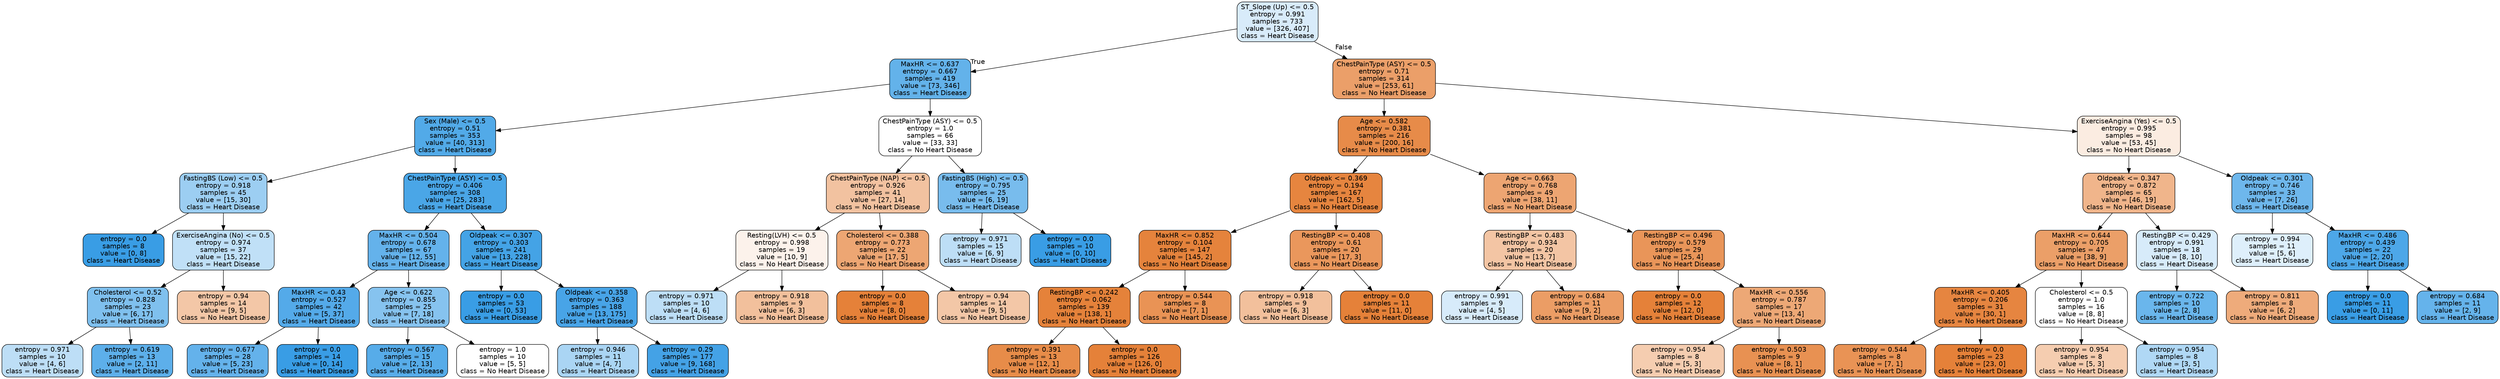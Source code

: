 digraph Tree {
node [shape=box, style="filled, rounded", color="black", fontname="helvetica"] ;
edge [fontname="helvetica"] ;
0 [label="ST_Slope (Up) <= 0.5\nentropy = 0.991\nsamples = 733\nvalue = [326, 407]\nclass = Heart Disease", fillcolor="#d8ebfa"] ;
1 [label="MaxHR <= 0.637\nentropy = 0.667\nsamples = 419\nvalue = [73, 346]\nclass = Heart Disease", fillcolor="#63b2ea"] ;
0 -> 1 [labeldistance=2.5, labelangle=45, headlabel="True"] ;
2 [label="Sex (Male) <= 0.5\nentropy = 0.51\nsamples = 353\nvalue = [40, 313]\nclass = Heart Disease", fillcolor="#52aae8"] ;
1 -> 2 ;
3 [label="FastingBS (Low) <= 0.5\nentropy = 0.918\nsamples = 45\nvalue = [15, 30]\nclass = Heart Disease", fillcolor="#9ccef2"] ;
2 -> 3 ;
4 [label="entropy = 0.0\nsamples = 8\nvalue = [0, 8]\nclass = Heart Disease", fillcolor="#399de5"] ;
3 -> 4 ;
5 [label="ExerciseAngina (No) <= 0.5\nentropy = 0.974\nsamples = 37\nvalue = [15, 22]\nclass = Heart Disease", fillcolor="#c0e0f7"] ;
3 -> 5 ;
6 [label="Cholesterol <= 0.52\nentropy = 0.828\nsamples = 23\nvalue = [6, 17]\nclass = Heart Disease", fillcolor="#7fc0ee"] ;
5 -> 6 ;
7 [label="entropy = 0.971\nsamples = 10\nvalue = [4, 6]\nclass = Heart Disease", fillcolor="#bddef6"] ;
6 -> 7 ;
8 [label="entropy = 0.619\nsamples = 13\nvalue = [2, 11]\nclass = Heart Disease", fillcolor="#5dafea"] ;
6 -> 8 ;
9 [label="entropy = 0.94\nsamples = 14\nvalue = [9, 5]\nclass = No Heart Disease", fillcolor="#f3c7a7"] ;
5 -> 9 ;
10 [label="ChestPainType (ASY) <= 0.5\nentropy = 0.406\nsamples = 308\nvalue = [25, 283]\nclass = Heart Disease", fillcolor="#4aa6e7"] ;
2 -> 10 ;
11 [label="MaxHR <= 0.504\nentropy = 0.678\nsamples = 67\nvalue = [12, 55]\nclass = Heart Disease", fillcolor="#64b2eb"] ;
10 -> 11 ;
12 [label="MaxHR <= 0.43\nentropy = 0.527\nsamples = 42\nvalue = [5, 37]\nclass = Heart Disease", fillcolor="#54aae9"] ;
11 -> 12 ;
13 [label="entropy = 0.677\nsamples = 28\nvalue = [5, 23]\nclass = Heart Disease", fillcolor="#64b2eb"] ;
12 -> 13 ;
14 [label="entropy = 0.0\nsamples = 14\nvalue = [0, 14]\nclass = Heart Disease", fillcolor="#399de5"] ;
12 -> 14 ;
15 [label="Age <= 0.622\nentropy = 0.855\nsamples = 25\nvalue = [7, 18]\nclass = Heart Disease", fillcolor="#86c3ef"] ;
11 -> 15 ;
16 [label="entropy = 0.567\nsamples = 15\nvalue = [2, 13]\nclass = Heart Disease", fillcolor="#57ace9"] ;
15 -> 16 ;
17 [label="entropy = 1.0\nsamples = 10\nvalue = [5, 5]\nclass = No Heart Disease", fillcolor="#ffffff"] ;
15 -> 17 ;
18 [label="Oldpeak <= 0.307\nentropy = 0.303\nsamples = 241\nvalue = [13, 228]\nclass = Heart Disease", fillcolor="#44a3e6"] ;
10 -> 18 ;
19 [label="entropy = 0.0\nsamples = 53\nvalue = [0, 53]\nclass = Heart Disease", fillcolor="#399de5"] ;
18 -> 19 ;
20 [label="Oldpeak <= 0.358\nentropy = 0.363\nsamples = 188\nvalue = [13, 175]\nclass = Heart Disease", fillcolor="#48a4e7"] ;
18 -> 20 ;
21 [label="entropy = 0.946\nsamples = 11\nvalue = [4, 7]\nclass = Heart Disease", fillcolor="#aad5f4"] ;
20 -> 21 ;
22 [label="entropy = 0.29\nsamples = 177\nvalue = [9, 168]\nclass = Heart Disease", fillcolor="#44a2e6"] ;
20 -> 22 ;
23 [label="ChestPainType (ASY) <= 0.5\nentropy = 1.0\nsamples = 66\nvalue = [33, 33]\nclass = No Heart Disease", fillcolor="#ffffff"] ;
1 -> 23 ;
24 [label="ChestPainType (NAP) <= 0.5\nentropy = 0.926\nsamples = 41\nvalue = [27, 14]\nclass = No Heart Disease", fillcolor="#f2c2a0"] ;
23 -> 24 ;
25 [label="Resting(LVH) <= 0.5\nentropy = 0.998\nsamples = 19\nvalue = [10, 9]\nclass = No Heart Disease", fillcolor="#fcf2eb"] ;
24 -> 25 ;
26 [label="entropy = 0.971\nsamples = 10\nvalue = [4, 6]\nclass = Heart Disease", fillcolor="#bddef6"] ;
25 -> 26 ;
27 [label="entropy = 0.918\nsamples = 9\nvalue = [6, 3]\nclass = No Heart Disease", fillcolor="#f2c09c"] ;
25 -> 27 ;
28 [label="Cholesterol <= 0.388\nentropy = 0.773\nsamples = 22\nvalue = [17, 5]\nclass = No Heart Disease", fillcolor="#eda673"] ;
24 -> 28 ;
29 [label="entropy = 0.0\nsamples = 8\nvalue = [8, 0]\nclass = No Heart Disease", fillcolor="#e58139"] ;
28 -> 29 ;
30 [label="entropy = 0.94\nsamples = 14\nvalue = [9, 5]\nclass = No Heart Disease", fillcolor="#f3c7a7"] ;
28 -> 30 ;
31 [label="FastingBS (High) <= 0.5\nentropy = 0.795\nsamples = 25\nvalue = [6, 19]\nclass = Heart Disease", fillcolor="#78bced"] ;
23 -> 31 ;
32 [label="entropy = 0.971\nsamples = 15\nvalue = [6, 9]\nclass = Heart Disease", fillcolor="#bddef6"] ;
31 -> 32 ;
33 [label="entropy = 0.0\nsamples = 10\nvalue = [0, 10]\nclass = Heart Disease", fillcolor="#399de5"] ;
31 -> 33 ;
34 [label="ChestPainType (ASY) <= 0.5\nentropy = 0.71\nsamples = 314\nvalue = [253, 61]\nclass = No Heart Disease", fillcolor="#eb9f69"] ;
0 -> 34 [labeldistance=2.5, labelangle=-45, headlabel="False"] ;
35 [label="Age <= 0.582\nentropy = 0.381\nsamples = 216\nvalue = [200, 16]\nclass = No Heart Disease", fillcolor="#e78b49"] ;
34 -> 35 ;
36 [label="Oldpeak <= 0.369\nentropy = 0.194\nsamples = 167\nvalue = [162, 5]\nclass = No Heart Disease", fillcolor="#e6853f"] ;
35 -> 36 ;
37 [label="MaxHR <= 0.852\nentropy = 0.104\nsamples = 147\nvalue = [145, 2]\nclass = No Heart Disease", fillcolor="#e5833c"] ;
36 -> 37 ;
38 [label="RestingBP <= 0.242\nentropy = 0.062\nsamples = 139\nvalue = [138, 1]\nclass = No Heart Disease", fillcolor="#e5823a"] ;
37 -> 38 ;
39 [label="entropy = 0.391\nsamples = 13\nvalue = [12, 1]\nclass = No Heart Disease", fillcolor="#e78c49"] ;
38 -> 39 ;
40 [label="entropy = 0.0\nsamples = 126\nvalue = [126, 0]\nclass = No Heart Disease", fillcolor="#e58139"] ;
38 -> 40 ;
41 [label="entropy = 0.544\nsamples = 8\nvalue = [7, 1]\nclass = No Heart Disease", fillcolor="#e99355"] ;
37 -> 41 ;
42 [label="RestingBP <= 0.408\nentropy = 0.61\nsamples = 20\nvalue = [17, 3]\nclass = No Heart Disease", fillcolor="#ea975c"] ;
36 -> 42 ;
43 [label="entropy = 0.918\nsamples = 9\nvalue = [6, 3]\nclass = No Heart Disease", fillcolor="#f2c09c"] ;
42 -> 43 ;
44 [label="entropy = 0.0\nsamples = 11\nvalue = [11, 0]\nclass = No Heart Disease", fillcolor="#e58139"] ;
42 -> 44 ;
45 [label="Age <= 0.663\nentropy = 0.768\nsamples = 49\nvalue = [38, 11]\nclass = No Heart Disease", fillcolor="#eda572"] ;
35 -> 45 ;
46 [label="RestingBP <= 0.483\nentropy = 0.934\nsamples = 20\nvalue = [13, 7]\nclass = No Heart Disease", fillcolor="#f3c5a4"] ;
45 -> 46 ;
47 [label="entropy = 0.991\nsamples = 9\nvalue = [4, 5]\nclass = Heart Disease", fillcolor="#d7ebfa"] ;
46 -> 47 ;
48 [label="entropy = 0.684\nsamples = 11\nvalue = [9, 2]\nclass = No Heart Disease", fillcolor="#eb9d65"] ;
46 -> 48 ;
49 [label="RestingBP <= 0.496\nentropy = 0.579\nsamples = 29\nvalue = [25, 4]\nclass = No Heart Disease", fillcolor="#e99559"] ;
45 -> 49 ;
50 [label="entropy = 0.0\nsamples = 12\nvalue = [12, 0]\nclass = No Heart Disease", fillcolor="#e58139"] ;
49 -> 50 ;
51 [label="MaxHR <= 0.556\nentropy = 0.787\nsamples = 17\nvalue = [13, 4]\nclass = No Heart Disease", fillcolor="#eda876"] ;
49 -> 51 ;
52 [label="entropy = 0.954\nsamples = 8\nvalue = [5, 3]\nclass = No Heart Disease", fillcolor="#f5cdb0"] ;
51 -> 52 ;
53 [label="entropy = 0.503\nsamples = 9\nvalue = [8, 1]\nclass = No Heart Disease", fillcolor="#e89152"] ;
51 -> 53 ;
54 [label="ExerciseAngina (Yes) <= 0.5\nentropy = 0.995\nsamples = 98\nvalue = [53, 45]\nclass = No Heart Disease", fillcolor="#fbece1"] ;
34 -> 54 ;
55 [label="Oldpeak <= 0.347\nentropy = 0.872\nsamples = 65\nvalue = [46, 19]\nclass = No Heart Disease", fillcolor="#f0b58b"] ;
54 -> 55 ;
56 [label="MaxHR <= 0.644\nentropy = 0.705\nsamples = 47\nvalue = [38, 9]\nclass = No Heart Disease", fillcolor="#eb9f68"] ;
55 -> 56 ;
57 [label="MaxHR <= 0.405\nentropy = 0.206\nsamples = 31\nvalue = [30, 1]\nclass = No Heart Disease", fillcolor="#e68540"] ;
56 -> 57 ;
58 [label="entropy = 0.544\nsamples = 8\nvalue = [7, 1]\nclass = No Heart Disease", fillcolor="#e99355"] ;
57 -> 58 ;
59 [label="entropy = 0.0\nsamples = 23\nvalue = [23, 0]\nclass = No Heart Disease", fillcolor="#e58139"] ;
57 -> 59 ;
60 [label="Cholesterol <= 0.5\nentropy = 1.0\nsamples = 16\nvalue = [8, 8]\nclass = No Heart Disease", fillcolor="#ffffff"] ;
56 -> 60 ;
61 [label="entropy = 0.954\nsamples = 8\nvalue = [5, 3]\nclass = No Heart Disease", fillcolor="#f5cdb0"] ;
60 -> 61 ;
62 [label="entropy = 0.954\nsamples = 8\nvalue = [3, 5]\nclass = Heart Disease", fillcolor="#b0d8f5"] ;
60 -> 62 ;
63 [label="RestingBP <= 0.429\nentropy = 0.991\nsamples = 18\nvalue = [8, 10]\nclass = Heart Disease", fillcolor="#d7ebfa"] ;
55 -> 63 ;
64 [label="entropy = 0.722\nsamples = 10\nvalue = [2, 8]\nclass = Heart Disease", fillcolor="#6ab6ec"] ;
63 -> 64 ;
65 [label="entropy = 0.811\nsamples = 8\nvalue = [6, 2]\nclass = No Heart Disease", fillcolor="#eeab7b"] ;
63 -> 65 ;
66 [label="Oldpeak <= 0.301\nentropy = 0.746\nsamples = 33\nvalue = [7, 26]\nclass = Heart Disease", fillcolor="#6eb7ec"] ;
54 -> 66 ;
67 [label="entropy = 0.994\nsamples = 11\nvalue = [5, 6]\nclass = Heart Disease", fillcolor="#deeffb"] ;
66 -> 67 ;
68 [label="MaxHR <= 0.486\nentropy = 0.439\nsamples = 22\nvalue = [2, 20]\nclass = Heart Disease", fillcolor="#4da7e8"] ;
66 -> 68 ;
69 [label="entropy = 0.0\nsamples = 11\nvalue = [0, 11]\nclass = Heart Disease", fillcolor="#399de5"] ;
68 -> 69 ;
70 [label="entropy = 0.684\nsamples = 11\nvalue = [2, 9]\nclass = Heart Disease", fillcolor="#65b3eb"] ;
68 -> 70 ;
}
